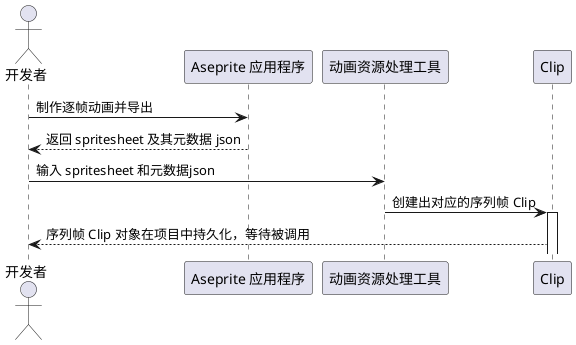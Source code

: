 @startuml
'https://plantuml.com/sequence-diagram

'autonumber
actor 开发者 as developer

participant "Aseprite 应用程序" as aseprite
participant 动画资源处理工具 as animation_tool
participant Clip

developer -> aseprite : 制作逐帧动画并导出
aseprite --> developer : 返回 spritesheet 及其元数据 json

developer -> animation_tool : 输入 spritesheet 和元数据json
animation_tool -> Clip : 创建出对应的序列帧 Clip
activate Clip
Clip --> developer : 序列帧 Clip 对象在项目中持久化，等待被调用

@enduml